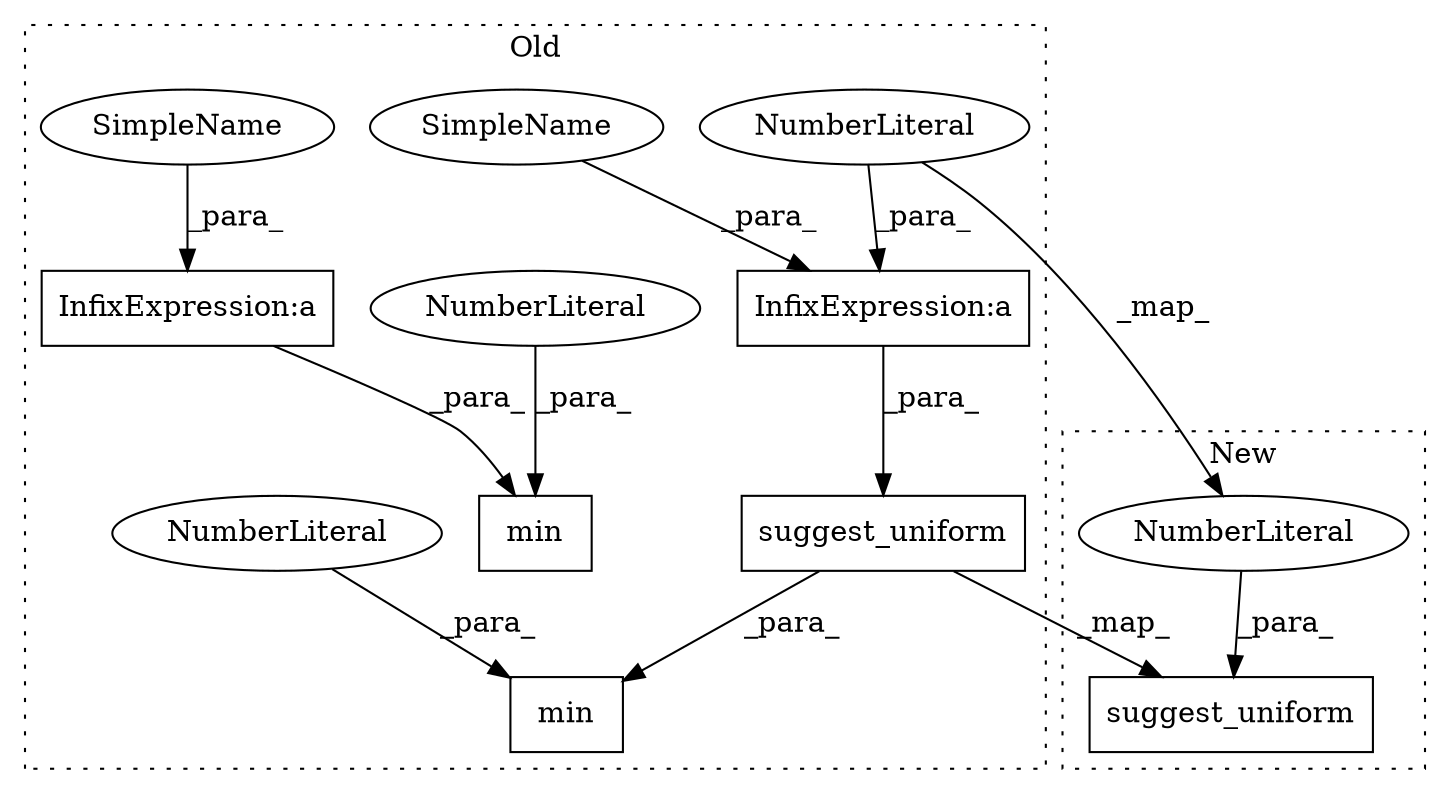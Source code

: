 digraph G {
subgraph cluster0 {
1 [label="suggest_uniform" a="32" s="6759,6807" l="16,1" shape="box"];
3 [label="min" a="32" s="6749,6812" l="4,1" shape="box"];
4 [label="InfixExpression:a" a="27" s="6801" l="3" shape="box"];
5 [label="NumberLiteral" a="34" s="6809" l="3" shape="ellipse"];
7 [label="NumberLiteral" a="34" s="6798" l="3" shape="ellipse"];
8 [label="InfixExpression:a" a="27" s="6594" l="3" shape="box"];
9 [label="min" a="32" s="6542,6605" l="4,1" shape="box"];
10 [label="NumberLiteral" a="34" s="6602" l="3" shape="ellipse"];
11 [label="SimpleName" a="42" s="6804" l="3" shape="ellipse"];
12 [label="SimpleName" a="42" s="6597" l="3" shape="ellipse"];
label = "Old";
style="dotted";
}
subgraph cluster1 {
2 [label="suggest_uniform" a="32" s="6723,6765" l="16,1" shape="box"];
6 [label="NumberLiteral" a="34" s="6762" l="3" shape="ellipse"];
label = "New";
style="dotted";
}
1 -> 3 [label="_para_"];
1 -> 2 [label="_map_"];
4 -> 1 [label="_para_"];
5 -> 3 [label="_para_"];
6 -> 2 [label="_para_"];
7 -> 4 [label="_para_"];
7 -> 6 [label="_map_"];
8 -> 9 [label="_para_"];
10 -> 9 [label="_para_"];
11 -> 4 [label="_para_"];
12 -> 8 [label="_para_"];
}